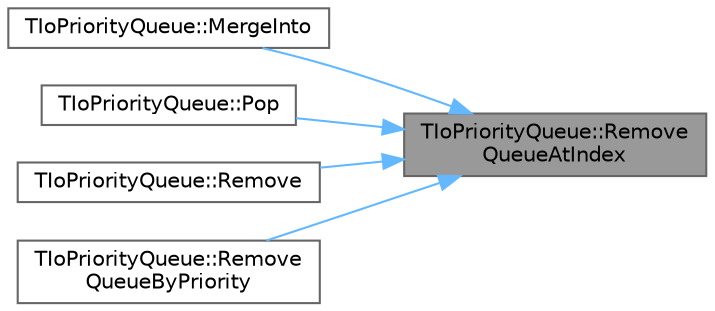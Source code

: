 digraph "TIoPriorityQueue::RemoveQueueAtIndex"
{
 // INTERACTIVE_SVG=YES
 // LATEX_PDF_SIZE
  bgcolor="transparent";
  edge [fontname=Helvetica,fontsize=10,labelfontname=Helvetica,labelfontsize=10];
  node [fontname=Helvetica,fontsize=10,shape=box,height=0.2,width=0.4];
  rankdir="RL";
  Node1 [id="Node000001",label="TIoPriorityQueue::Remove\lQueueAtIndex",height=0.2,width=0.4,color="gray40", fillcolor="grey60", style="filled", fontcolor="black",tooltip=" "];
  Node1 -> Node2 [id="edge1_Node000001_Node000002",dir="back",color="steelblue1",style="solid",tooltip=" "];
  Node2 [id="Node000002",label="TIoPriorityQueue::MergeInto",height=0.2,width=0.4,color="grey40", fillcolor="white", style="filled",URL="$dd/d5a/classTIoPriorityQueue.html#a321ef51d60f72088c45afa996425e67d",tooltip=" "];
  Node1 -> Node3 [id="edge2_Node000001_Node000003",dir="back",color="steelblue1",style="solid",tooltip=" "];
  Node3 [id="Node000003",label="TIoPriorityQueue::Pop",height=0.2,width=0.4,color="grey40", fillcolor="white", style="filled",URL="$dd/d5a/classTIoPriorityQueue.html#a7617e47c53b8d9e29b800e9acd79dd2f",tooltip=" "];
  Node1 -> Node4 [id="edge3_Node000001_Node000004",dir="back",color="steelblue1",style="solid",tooltip=" "];
  Node4 [id="Node000004",label="TIoPriorityQueue::Remove",height=0.2,width=0.4,color="grey40", fillcolor="white", style="filled",URL="$dd/d5a/classTIoPriorityQueue.html#a713d277e8c12896cd305c71bccc40a08",tooltip=" "];
  Node1 -> Node5 [id="edge4_Node000001_Node000005",dir="back",color="steelblue1",style="solid",tooltip=" "];
  Node5 [id="Node000005",label="TIoPriorityQueue::Remove\lQueueByPriority",height=0.2,width=0.4,color="grey40", fillcolor="white", style="filled",URL="$dd/d5a/classTIoPriorityQueue.html#a9db8579572b82bab89b17cab34be8508",tooltip=" "];
}
